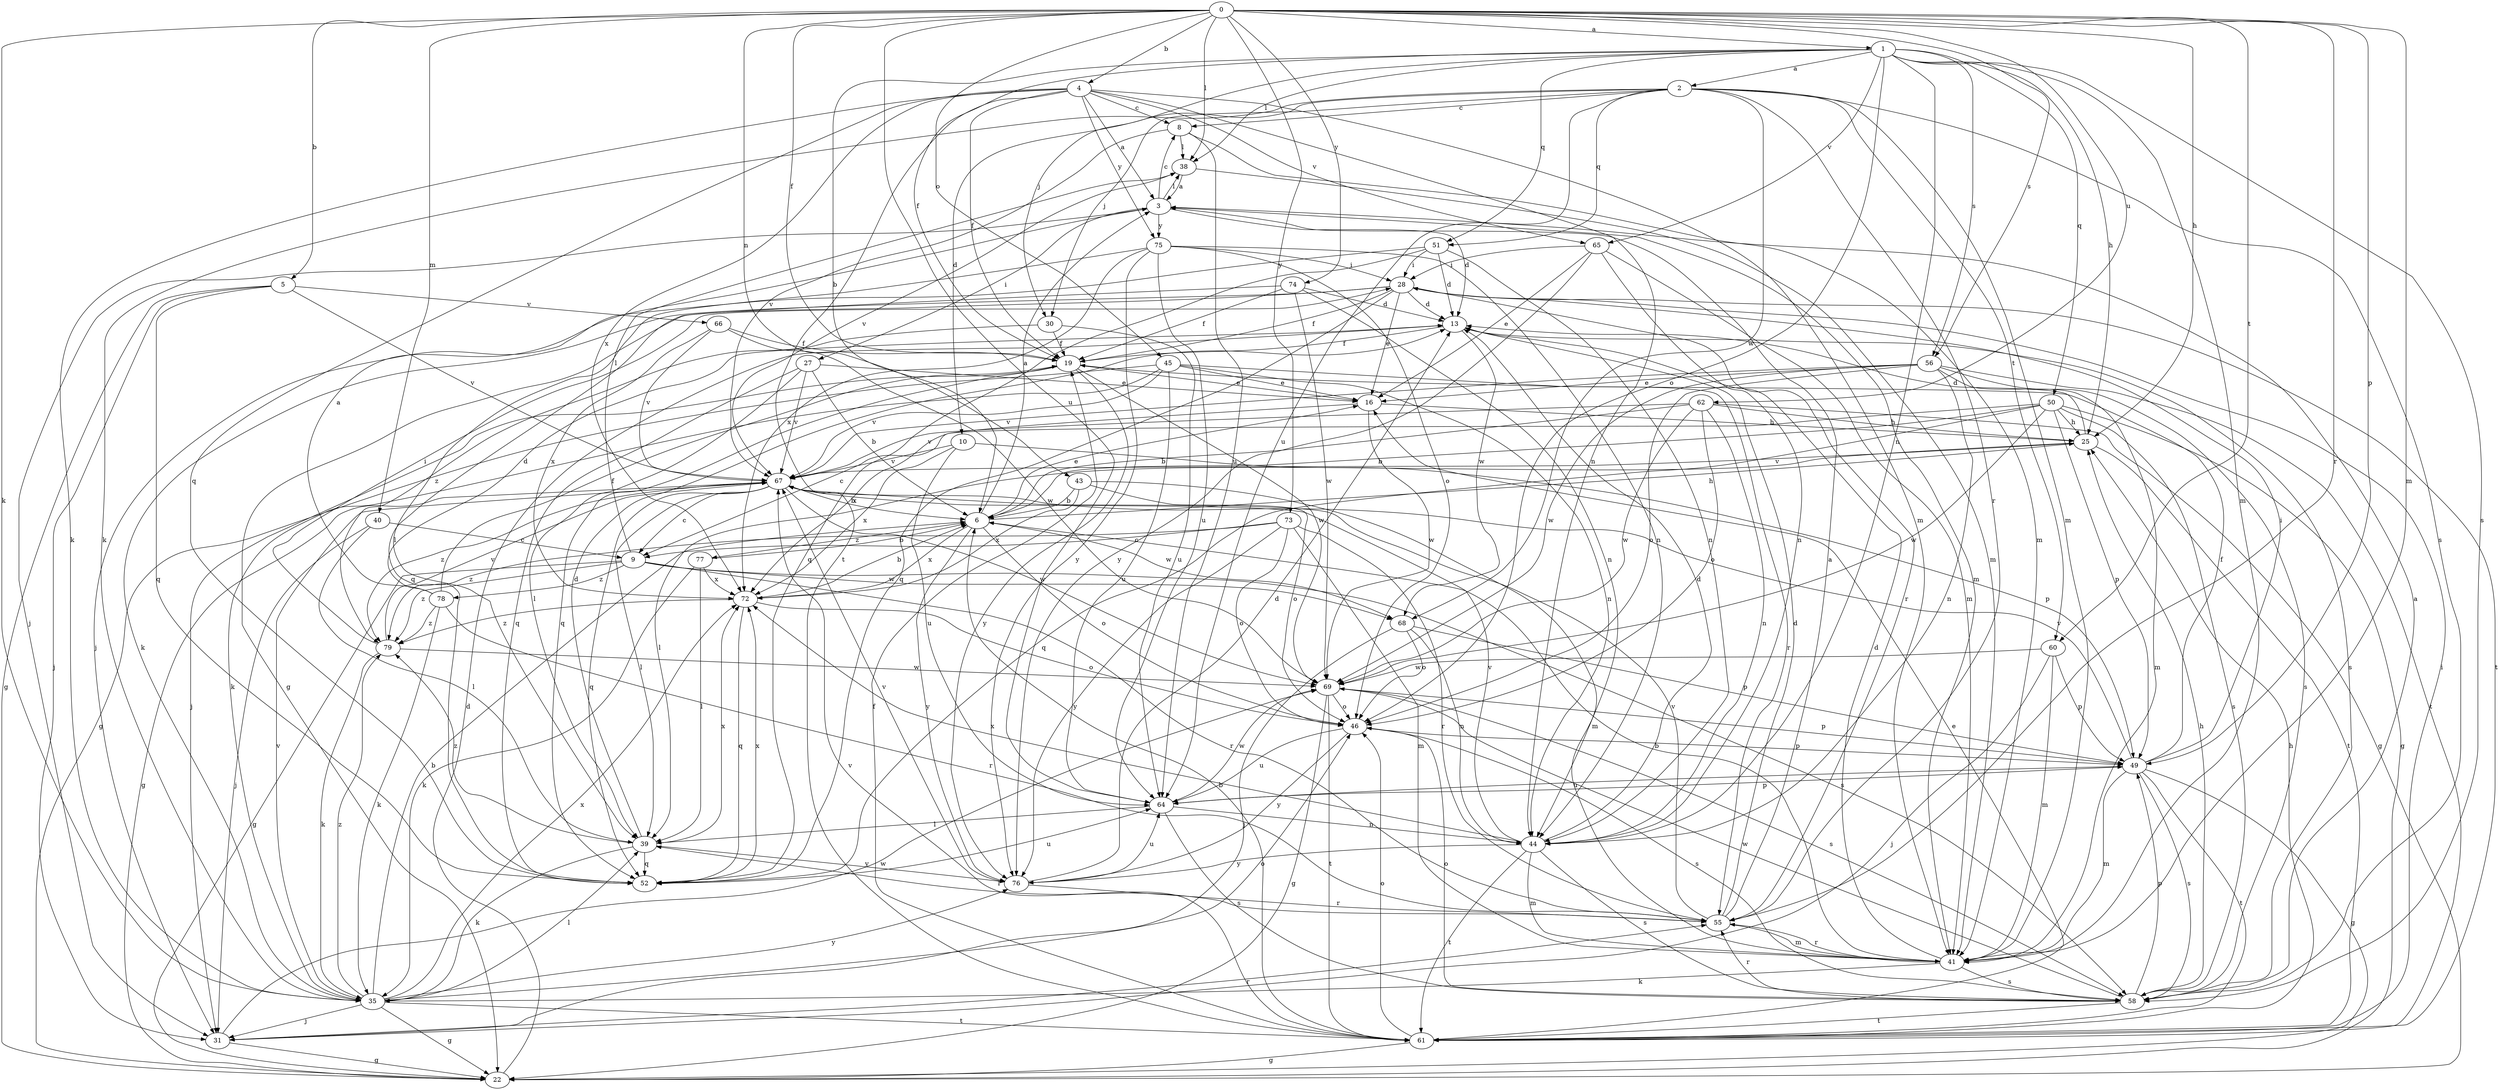 strict digraph  {
0;
1;
2;
3;
4;
5;
6;
8;
9;
10;
13;
16;
19;
22;
25;
27;
28;
30;
31;
35;
38;
39;
40;
41;
43;
44;
45;
46;
49;
50;
51;
52;
55;
56;
58;
60;
61;
62;
64;
65;
66;
67;
68;
69;
72;
73;
74;
75;
76;
77;
78;
79;
0 -> 1  [label=a];
0 -> 4  [label=b];
0 -> 5  [label=b];
0 -> 19  [label=f];
0 -> 25  [label=h];
0 -> 35  [label=k];
0 -> 38  [label=l];
0 -> 40  [label=m];
0 -> 41  [label=m];
0 -> 43  [label=n];
0 -> 45  [label=o];
0 -> 49  [label=p];
0 -> 55  [label=r];
0 -> 56  [label=s];
0 -> 60  [label=t];
0 -> 62  [label=u];
0 -> 64  [label=u];
0 -> 73  [label=y];
0 -> 74  [label=y];
1 -> 2  [label=a];
1 -> 6  [label=b];
1 -> 19  [label=f];
1 -> 25  [label=h];
1 -> 30  [label=j];
1 -> 38  [label=l];
1 -> 41  [label=m];
1 -> 44  [label=n];
1 -> 46  [label=o];
1 -> 50  [label=q];
1 -> 51  [label=q];
1 -> 56  [label=s];
1 -> 58  [label=s];
1 -> 65  [label=v];
2 -> 8  [label=c];
2 -> 10  [label=d];
2 -> 30  [label=j];
2 -> 35  [label=k];
2 -> 41  [label=m];
2 -> 51  [label=q];
2 -> 55  [label=r];
2 -> 58  [label=s];
2 -> 60  [label=t];
2 -> 64  [label=u];
2 -> 68  [label=w];
3 -> 8  [label=c];
3 -> 13  [label=d];
3 -> 27  [label=i];
3 -> 31  [label=j];
3 -> 38  [label=l];
3 -> 41  [label=m];
3 -> 75  [label=y];
4 -> 3  [label=a];
4 -> 8  [label=c];
4 -> 19  [label=f];
4 -> 35  [label=k];
4 -> 41  [label=m];
4 -> 44  [label=n];
4 -> 52  [label=q];
4 -> 61  [label=t];
4 -> 65  [label=v];
4 -> 72  [label=x];
4 -> 75  [label=y];
5 -> 22  [label=g];
5 -> 31  [label=j];
5 -> 52  [label=q];
5 -> 66  [label=v];
5 -> 67  [label=v];
6 -> 3  [label=a];
6 -> 16  [label=e];
6 -> 25  [label=h];
6 -> 46  [label=o];
6 -> 68  [label=w];
6 -> 72  [label=x];
6 -> 76  [label=y];
6 -> 77  [label=z];
8 -> 38  [label=l];
8 -> 41  [label=m];
8 -> 64  [label=u];
8 -> 67  [label=v];
9 -> 22  [label=g];
9 -> 38  [label=l];
9 -> 55  [label=r];
9 -> 58  [label=s];
9 -> 68  [label=w];
9 -> 78  [label=z];
9 -> 79  [label=z];
10 -> 49  [label=p];
10 -> 64  [label=u];
10 -> 67  [label=v];
10 -> 72  [label=x];
13 -> 19  [label=f];
13 -> 58  [label=s];
13 -> 68  [label=w];
16 -> 25  [label=h];
16 -> 69  [label=w];
16 -> 72  [label=x];
19 -> 16  [label=e];
19 -> 31  [label=j];
19 -> 52  [label=q];
19 -> 69  [label=w];
19 -> 76  [label=y];
22 -> 13  [label=d];
25 -> 13  [label=d];
25 -> 39  [label=l];
25 -> 61  [label=t];
25 -> 67  [label=v];
27 -> 6  [label=b];
27 -> 16  [label=e];
27 -> 39  [label=l];
27 -> 52  [label=q];
27 -> 67  [label=v];
28 -> 13  [label=d];
28 -> 16  [label=e];
28 -> 19  [label=f];
28 -> 22  [label=g];
28 -> 35  [label=k];
28 -> 52  [label=q];
28 -> 55  [label=r];
28 -> 61  [label=t];
30 -> 19  [label=f];
30 -> 64  [label=u];
30 -> 79  [label=z];
31 -> 22  [label=g];
31 -> 55  [label=r];
31 -> 69  [label=w];
35 -> 6  [label=b];
35 -> 22  [label=g];
35 -> 31  [label=j];
35 -> 39  [label=l];
35 -> 46  [label=o];
35 -> 61  [label=t];
35 -> 67  [label=v];
35 -> 72  [label=x];
35 -> 76  [label=y];
35 -> 79  [label=z];
38 -> 3  [label=a];
38 -> 41  [label=m];
38 -> 67  [label=v];
39 -> 13  [label=d];
39 -> 35  [label=k];
39 -> 52  [label=q];
39 -> 72  [label=x];
39 -> 76  [label=y];
39 -> 79  [label=z];
40 -> 9  [label=c];
40 -> 31  [label=j];
40 -> 39  [label=l];
41 -> 6  [label=b];
41 -> 13  [label=d];
41 -> 35  [label=k];
41 -> 55  [label=r];
41 -> 58  [label=s];
43 -> 6  [label=b];
43 -> 41  [label=m];
43 -> 46  [label=o];
43 -> 72  [label=x];
44 -> 13  [label=d];
44 -> 41  [label=m];
44 -> 58  [label=s];
44 -> 61  [label=t];
44 -> 67  [label=v];
44 -> 72  [label=x];
44 -> 76  [label=y];
45 -> 16  [label=e];
45 -> 22  [label=g];
45 -> 35  [label=k];
45 -> 44  [label=n];
45 -> 55  [label=r];
45 -> 64  [label=u];
45 -> 67  [label=v];
46 -> 49  [label=p];
46 -> 58  [label=s];
46 -> 64  [label=u];
46 -> 76  [label=y];
49 -> 19  [label=f];
49 -> 22  [label=g];
49 -> 28  [label=i];
49 -> 41  [label=m];
49 -> 58  [label=s];
49 -> 61  [label=t];
49 -> 64  [label=u];
49 -> 67  [label=v];
50 -> 6  [label=b];
50 -> 9  [label=c];
50 -> 22  [label=g];
50 -> 25  [label=h];
50 -> 49  [label=p];
50 -> 52  [label=q];
50 -> 58  [label=s];
50 -> 69  [label=w];
51 -> 13  [label=d];
51 -> 28  [label=i];
51 -> 31  [label=j];
51 -> 44  [label=n];
51 -> 52  [label=q];
52 -> 64  [label=u];
52 -> 72  [label=x];
55 -> 3  [label=a];
55 -> 13  [label=d];
55 -> 39  [label=l];
55 -> 41  [label=m];
55 -> 67  [label=v];
56 -> 16  [label=e];
56 -> 41  [label=m];
56 -> 44  [label=n];
56 -> 46  [label=o];
56 -> 58  [label=s];
56 -> 61  [label=t];
56 -> 67  [label=v];
56 -> 69  [label=w];
58 -> 3  [label=a];
58 -> 25  [label=h];
58 -> 46  [label=o];
58 -> 49  [label=p];
58 -> 55  [label=r];
58 -> 61  [label=t];
58 -> 69  [label=w];
60 -> 31  [label=j];
60 -> 41  [label=m];
60 -> 49  [label=p];
60 -> 69  [label=w];
61 -> 6  [label=b];
61 -> 16  [label=e];
61 -> 19  [label=f];
61 -> 22  [label=g];
61 -> 25  [label=h];
61 -> 28  [label=i];
61 -> 46  [label=o];
61 -> 67  [label=v];
62 -> 6  [label=b];
62 -> 22  [label=g];
62 -> 25  [label=h];
62 -> 44  [label=n];
62 -> 46  [label=o];
62 -> 67  [label=v];
62 -> 69  [label=w];
64 -> 39  [label=l];
64 -> 44  [label=n];
64 -> 49  [label=p];
64 -> 58  [label=s];
64 -> 69  [label=w];
65 -> 16  [label=e];
65 -> 28  [label=i];
65 -> 41  [label=m];
65 -> 44  [label=n];
65 -> 76  [label=y];
66 -> 19  [label=f];
66 -> 67  [label=v];
66 -> 69  [label=w];
66 -> 72  [label=x];
67 -> 6  [label=b];
67 -> 9  [label=c];
67 -> 22  [label=g];
67 -> 39  [label=l];
67 -> 52  [label=q];
67 -> 69  [label=w];
67 -> 79  [label=z];
68 -> 31  [label=j];
68 -> 44  [label=n];
68 -> 46  [label=o];
68 -> 49  [label=p];
69 -> 22  [label=g];
69 -> 46  [label=o];
69 -> 49  [label=p];
69 -> 58  [label=s];
69 -> 61  [label=t];
72 -> 6  [label=b];
72 -> 46  [label=o];
72 -> 52  [label=q];
72 -> 79  [label=z];
73 -> 9  [label=c];
73 -> 41  [label=m];
73 -> 46  [label=o];
73 -> 55  [label=r];
73 -> 76  [label=y];
73 -> 79  [label=z];
74 -> 13  [label=d];
74 -> 19  [label=f];
74 -> 44  [label=n];
74 -> 52  [label=q];
74 -> 69  [label=w];
75 -> 28  [label=i];
75 -> 39  [label=l];
75 -> 44  [label=n];
75 -> 46  [label=o];
75 -> 64  [label=u];
75 -> 72  [label=x];
75 -> 76  [label=y];
76 -> 13  [label=d];
76 -> 55  [label=r];
76 -> 64  [label=u];
76 -> 67  [label=v];
77 -> 6  [label=b];
77 -> 35  [label=k];
77 -> 39  [label=l];
77 -> 72  [label=x];
78 -> 3  [label=a];
78 -> 13  [label=d];
78 -> 19  [label=f];
78 -> 35  [label=k];
78 -> 55  [label=r];
78 -> 79  [label=z];
79 -> 28  [label=i];
79 -> 35  [label=k];
79 -> 67  [label=v];
79 -> 69  [label=w];
}
